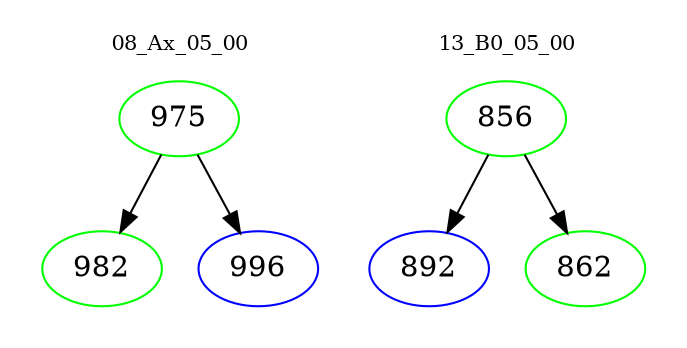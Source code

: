 digraph{
subgraph cluster_0 {
color = white
label = "08_Ax_05_00";
fontsize=10;
T0_975 [label="975", color="green"]
T0_975 -> T0_982 [color="black"]
T0_982 [label="982", color="green"]
T0_975 -> T0_996 [color="black"]
T0_996 [label="996", color="blue"]
}
subgraph cluster_1 {
color = white
label = "13_B0_05_00";
fontsize=10;
T1_856 [label="856", color="green"]
T1_856 -> T1_892 [color="black"]
T1_892 [label="892", color="blue"]
T1_856 -> T1_862 [color="black"]
T1_862 [label="862", color="green"]
}
}
